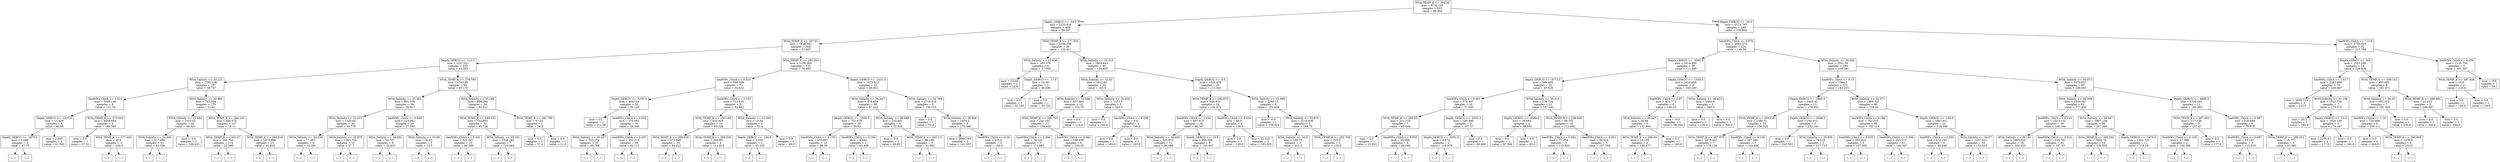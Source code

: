 digraph Tree {
node [shape=box] ;
0 [label="WOA_TEMP_K <= 294.36\nmse = 4732.135\nsamples = 655\nvalue = 96.064"] ;
1 [label="Depth_GEBCO <= -34.5\nmse = 2223.816\nsamples = 409\nvalue = 59.307"] ;
0 -> 1 [labeldistance=2.5, labelangle=45, headlabel="True"] ;
2 [label="WOA_TEMP_K <= 287.61\nmse = 1658.561\nsamples = 360\nvalue = 51.667"] ;
1 -> 2 ;
3 [label="Depth_GEBCO <= -111.0\nmse = 1527.021\nsamples = 255\nvalue = 42.263"] ;
2 -> 3 ;
4 [label="WOA_Salinity <= 33.221\nmse = 1292.138\nsamples = 187\nvalue = 34.747"] ;
3 -> 4 ;
5 [label="SeaWIFs_ChlrA <= 1.514\nmse = 7345.136\nsamples = 8\nvalue = 111.78"] ;
4 -> 5 ;
6 [label="Depth_GEBCO <= -1233.5\nmse = 11.429\nsamples = 4\nvalue = 45.09"] ;
5 -> 6 ;
7 [label="Depth_GEBCO <= -3870.5\nmse = 1.688\nsamples = 2\nvalue = 47.75"] ;
6 -> 7 ;
8 [label="(...)"] ;
7 -> 8 ;
9 [label="(...)"] ;
7 -> 9 ;
10 [label="mse = 2.405\nsamples = 2\nvalue = 41.543"] ;
6 -> 10 ;
11 [label="WOA_TEMP_K <= 275.053\nmse = 4658.694\nsamples = 4\nvalue = 189.585"] ;
5 -> 11 ;
12 [label="mse = 0.0\nsamples = 1\nvalue = 37.51"] ;
11 -> 12 ;
13 [label="WOA_TEMP_K <= 277.403\nmse = 40.0\nsamples = 3\nvalue = 220.0"] ;
11 -> 13 ;
14 [label="(...)"] ;
13 -> 14 ;
15 [label="(...)"] ;
13 -> 15 ;
16 [label="WOA_Salinity <= 33.864\nmse = 763.354\nsamples = 179\nvalue = 31.42"] ;
4 -> 16 ;
17 [label="WOA_Salinity <= 33.862\nmse = 1033.02\nsamples = 42\nvalue = 48.621"] ;
16 -> 17 ;
18 [label="WOA_Salinity <= 33.492\nmse = 417.486\nsamples = 41\nvalue = 43.336"] ;
17 -> 18 ;
19 [label="(...)"] ;
18 -> 19 ;
34 [label="(...)"] ;
18 -> 34 ;
95 [label="mse = -0.0\nsamples = 1\nvalue = 168.421"] ;
17 -> 95 ;
96 [label="WOA_TEMP_K <= 284.233\nmse = 560.575\nsamples = 137\nvalue = 26.11"] ;
16 -> 96 ;
97 [label="WOA_TEMP_K <= 281.47\nmse = 263.744\nsamples = 114\nvalue = 22.288"] ;
96 -> 97 ;
98 [label="(...)"] ;
97 -> 98 ;
185 [label="(...)"] ;
97 -> 185 ;
260 [label="WOA_TEMP_K <= 284.616\nmse = 1473.968\nsamples = 23\nvalue = 41.822"] ;
96 -> 260 ;
261 [label="(...)"] ;
260 -> 261 ;
262 [label="(...)"] ;
260 -> 262 ;
297 [label="WOA_TEMP_K <= 279.795\nmse = 1545.89\nsamples = 68\nvalue = 65.175"] ;
3 -> 297 ;
298 [label="WOA_Salinity <= 33.362\nmse = 801.578\nsamples = 34\nvalue = 39.917"] ;
297 -> 298 ;
299 [label="WOA_Salinity <= 32.415\nmse = 1125.64\nsamples = 24\nvalue = 49.778"] ;
298 -> 299 ;
300 [label="WOA_Salinity <= 32.229\nmse = 77.203\nsamples = 9\nvalue = 31.291"] ;
299 -> 300 ;
301 [label="(...)"] ;
300 -> 301 ;
302 [label="(...)"] ;
300 -> 302 ;
303 [label="WOA_Salinity <= 32.979\nmse = 1365.734\nsamples = 15\nvalue = 57.7"] ;
299 -> 303 ;
304 [label="(...)"] ;
303 -> 304 ;
307 [label="(...)"] ;
303 -> 307 ;
310 [label="SeaWIFs_ChlrA <= 0.859\nmse = 123.062\nsamples = 10\nvalue = 27.592"] ;
298 -> 310 ;
311 [label="WOA_Salinity <= 34.402\nmse = 52.767\nsamples = 8\nvalue = 32.623"] ;
310 -> 311 ;
312 [label="(...)"] ;
311 -> 312 ;
323 [label="(...)"] ;
311 -> 323 ;
324 [label="WOA_Salinity <= 33.98\nmse = 30.25\nsamples = 2\nvalue = 12.5"] ;
310 -> 324 ;
325 [label="(...)"] ;
324 -> 325 ;
326 [label="(...)"] ;
324 -> 326 ;
327 [label="WOA_Salinity <= 35.249\nmse = 888.295\nsamples = 34\nvalue = 93.011"] ;
297 -> 327 ;
328 [label="WOA_TEMP_K <= 284.322\nmse = 742.593\nsamples = 32\nvalue = 95.726"] ;
327 -> 328 ;
329 [label="SeaWIFs_ChlrA <= 0.501\nmse = 331.587\nsamples = 25\nvalue = 89.389"] ;
328 -> 329 ;
330 [label="(...)"] ;
329 -> 330 ;
333 [label="(...)"] ;
329 -> 333 ;
362 [label="WOA_Salinity <= 35.191\nmse = 1526.242\nsamples = 7\nvalue = 116.464"] ;
328 -> 362 ;
363 [label="(...)"] ;
362 -> 363 ;
374 [label="(...)"] ;
362 -> 374 ;
375 [label="WOA_TEMP_K <= 282.788\nmse = 67.24\nsamples = 2\nvalue = 29.2"] ;
327 -> 375 ;
376 [label="mse = 0.0\nsamples = 1\nvalue = 37.4"] ;
375 -> 376 ;
377 [label="mse = 0.0\nsamples = 1\nvalue = 21.0"] ;
375 -> 377 ;
378 [label="WOA_TEMP_K <= 292.333\nmse = 1156.369\nsamples = 105\nvalue = 76.485"] ;
2 -> 378 ;
379 [label="SeaWIFs_ChlrA <= 0.524\nmse = 594.009\nsamples = 73\nvalue = 66.432"] ;
378 -> 379 ;
380 [label="Depth_GEBCO <= -5197.0\nmse = 404.718\nsamples = 52\nvalue = 60.125"] ;
379 -> 380 ;
381 [label="mse = 0.0\nsamples = 1\nvalue = 111.06"] ;
380 -> 381 ;
382 [label="SeaWIFs_ChlrA <= 0.252\nmse = 375.062\nsamples = 51\nvalue = 59.446"] ;
380 -> 382 ;
383 [label="WOA_Salinity <= 35.337\nmse = 323.272\nsamples = 12\nvalue = 48.788"] ;
382 -> 383 ;
384 [label="(...)"] ;
383 -> 384 ;
387 [label="(...)"] ;
383 -> 387 ;
404 [label="SeaWIFs_ChlrA <= 0.297\nmse = 352.513\nsamples = 39\nvalue = 62.111"] ;
382 -> 404 ;
405 [label="(...)"] ;
404 -> 405 ;
430 [label="(...)"] ;
404 -> 430 ;
469 [label="SeaWIFs_ChlrA <= 3.103\nmse = 712.616\nsamples = 21\nvalue = 82.962"] ;
379 -> 469 ;
470 [label="WOA_TEMP_K <= 290.189\nmse = 622.818\nsamples = 18\nvalue = 89.329"] ;
469 -> 470 ;
471 [label="WOA_TEMP_K <= 289.528\nmse = 572.948\nsamples = 14\nvalue = 84.612"] ;
470 -> 471 ;
472 [label="(...)"] ;
471 -> 472 ;
483 [label="(...)"] ;
471 -> 483 ;
492 [label="WOA_TEMP_K <= 290.536\nmse = 204.69\nsamples = 4\nvalue = 112.913"] ;
470 -> 492 ;
493 [label="(...)"] ;
492 -> 493 ;
496 [label="(...)"] ;
492 -> 496 ;
497 [label="WOA_Salinity <= 21.083\nmse = 15.04\nsamples = 3\nvalue = 52.4"] ;
469 -> 497 ;
498 [label="Depth_GEBCO <= -148.0\nmse = 3.556\nsamples = 2\nvalue = 55.333"] ;
497 -> 498 ;
499 [label="(...)"] ;
498 -> 499 ;
500 [label="(...)"] ;
498 -> 500 ;
501 [label="mse = 0.0\nsamples = 1\nvalue = 48.0"] ;
497 -> 501 ;
502 [label="Depth_GEBCO <= -1431.0\nmse = 1673.612\nsamples = 32\nvalue = 96.401"] ;
378 -> 502 ;
503 [label="WOA_Salinity <= 36.647\nmse = 876.424\nsamples = 26\nvalue = 87.222"] ;
502 -> 503 ;
504 [label="Depth_GEBCO <= -2559.5\nmse = 701.079\nsamples = 20\nvalue = 94.63"] ;
503 -> 504 ;
505 [label="SeaWIFs_ChlrA <= 0.178\nmse = 635.807\nsamples = 18\nvalue = 99.36"] ;
504 -> 505 ;
506 [label="(...)"] ;
505 -> 506 ;
529 [label="(...)"] ;
505 -> 529 ;
540 [label="SeaWIFs_ChlrA <= 3.194\nmse = 9.442\nsamples = 2\nvalue = 63.409"] ;
504 -> 540 ;
541 [label="(...)"] ;
540 -> 541 ;
542 [label="(...)"] ;
540 -> 542 ;
543 [label="WOA_Salinity <= 36.689\nmse = 210.461\nsamples = 6\nvalue = 52.034"] ;
503 -> 543 ;
544 [label="mse = -0.0\nsamples = 1\nvalue = 68.82"] ;
543 -> 544 ;
545 [label="WOA_TEMP_K <= 293.171\nmse = 66.236\nsamples = 5\nvalue = 41.962"] ;
543 -> 545 ;
546 [label="(...)"] ;
545 -> 546 ;
547 [label="(...)"] ;
545 -> 547 ;
554 [label="WOA_Salinity <= 34.769\nmse = 2719.616\nsamples = 6\nvalue = 156.725"] ;
502 -> 554 ;
555 [label="mse = 0.0\nsamples = 1\nvalue = 75.0"] ;
554 -> 555 ;
556 [label="WOA_Salinity <= 36.094\nmse = 1874.2\nsamples = 5\nvalue = 170.346"] ;
554 -> 556 ;
557 [label="mse = 3884.104\nsamples = 2\nvalue = 141.037"] ;
556 -> 557 ;
558 [label="SeaWIFs_ChlrA <= 0.26\nmse = 225.0\nsamples = 3\nvalue = 185.0"] ;
556 -> 558 ;
559 [label="(...)"] ;
558 -> 559 ;
560 [label="(...)"] ;
558 -> 560 ;
561 [label="WOA_TEMP_K <= 277.555\nmse = 2336.206\nsamples = 49\nvalue = 123.911"] ;
1 -> 561 ;
562 [label="WOA_Salinity <= 23.056\nmse = 163.376\nsamples = 4\nvalue = 37.058"] ;
561 -> 562 ;
563 [label="mse = 23.04\nsamples = 2\nvalue = 22.6"] ;
562 -> 563 ;
564 [label="Depth_GEBCO <= -17.0\nmse = 24.68\nsamples = 2\nvalue = 46.696"] ;
562 -> 564 ;
565 [label="mse = 0.0\nsamples = 1\nvalue = 43.183"] ;
564 -> 565 ;
566 [label="mse = 0.0\nsamples = 1\nvalue = 53.722"] ;
564 -> 566 ;
567 [label="WOA_Salinity <= 32.513\nmse = 1862.443\nsamples = 45\nvalue = 130.805"] ;
561 -> 567 ;
568 [label="WOA_Salinity <= 31.92\nmse = 1012.84\nsamples = 15\nvalue = 163.6"] ;
567 -> 568 ;
569 [label="WOA_Salinity <= 31.846\nmse = 437.563\nsamples = 12\nvalue = 153.75"] ;
568 -> 569 ;
570 [label="WOA_TEMP_K <= 290.703\nmse = 242.102\nsamples = 11\nvalue = 159.429"] ;
569 -> 570 ;
571 [label="SeaWIFs_ChlrA <= 3.006\nmse = 78.222\nsamples = 5\nvalue = 171.667"] ;
570 -> 571 ;
572 [label="(...)"] ;
571 -> 572 ;
575 [label="(...)"] ;
571 -> 575 ;
578 [label="SeaWIFs_ChlrA <= 4.662\nmse = 168.438\nsamples = 6\nvalue = 150.25"] ;
570 -> 578 ;
579 [label="(...)"] ;
578 -> 579 ;
582 [label="(...)"] ;
578 -> 582 ;
589 [label="mse = 0.0\nsamples = 1\nvalue = 114.0"] ;
569 -> 589 ;
590 [label="WOA_Salinity <= 32.026\nmse = 1373.5\nsamples = 3\nvalue = 203.0"] ;
568 -> 590 ;
591 [label="mse = 0.0\nsamples = 1\nvalue = 240.0"] ;
590 -> 591 ;
592 [label="SeaWIFs_ChlrA <= 8.358\nmse = 9.0\nsamples = 2\nvalue = 166.0"] ;
590 -> 592 ;
593 [label="mse = 0.0\nsamples = 1\nvalue = 169.0"] ;
592 -> 593 ;
594 [label="mse = 0.0\nsamples = 1\nvalue = 163.0"] ;
592 -> 594 ;
595 [label="Depth_GEBCO <= -6.5\nmse = 1524.679\nsamples = 30\nvalue = 115.551"] ;
567 -> 595 ;
596 [label="WOA_TEMP_K <= 292.675\nmse = 648.652\nsamples = 24\nvalue = 102.872"] ;
595 -> 596 ;
597 [label="SeaWIFs_ChlrA <= 2.104\nmse = 487.575\nsamples = 20\nvalue = 96.367"] ;
596 -> 597 ;
598 [label="WOA_Salinity <= 36.605\nmse = 325.673\nsamples = 11\nvalue = 86.688"] ;
597 -> 598 ;
599 [label="(...)"] ;
598 -> 599 ;
614 [label="(...)"] ;
598 -> 614 ;
615 [label="Depth_GEBCO <= -15.5\nmse = 388.559\nsamples = 9\nvalue = 110.447"] ;
597 -> 615 ;
616 [label="(...)"] ;
615 -> 616 ;
629 [label="(...)"] ;
615 -> 629 ;
632 [label="SeaWIFs_ChlrA <= 0.254\nmse = 56.0\nsamples = 4\nvalue = 138.0"] ;
596 -> 632 ;
633 [label="mse = 0.0\nsamples = 2\nvalue = 130.0"] ;
632 -> 633 ;
634 [label="mse = 22.222\nsamples = 2\nvalue = 143.333"] ;
632 -> 634 ;
635 [label="WOA_Salinity <= 33.496\nmse = 2245.15\nsamples = 6\nvalue = 152.434"] ;
595 -> 635 ;
636 [label="mse = -0.0\nsamples = 1\nvalue = 108.924"] ;
635 -> 636 ;
637 [label="WOA_Salinity <= 35.876\nmse = 2110.938\nsamples = 5\nvalue = 168.75"] ;
635 -> 637 ;
638 [label="WOA_Salinity <= 34.5\nmse = 168.75\nsamples = 2\nvalue = 212.5"] ;
637 -> 638 ;
639 [label="(...)"] ;
638 -> 639 ;
640 [label="(...)"] ;
638 -> 640 ;
641 [label="WOA_TEMP_K <= 292.769\nmse = 225.0\nsamples = 3\nvalue = 125.0"] ;
637 -> 641 ;
642 [label="(...)"] ;
641 -> 642 ;
645 [label="(...)"] ;
641 -> 645 ;
646 [label="Depth_GEBCO <= -16.5\nmse = 3113.787\nsamples = 246\nvalue = 155.004"] ;
0 -> 646 [labeldistance=2.5, labelangle=-45, headlabel="False"] ;
647 [label="SeaWIFs_ChlrA <= 0.076\nmse = 2683.272\nsamples = 224\nvalue = 149.56"] ;
646 -> 647 ;
648 [label="Depth_GEBCO <= -3560.0\nmse = 2014.895\nsamples = 30\nvalue = 111.299"] ;
647 -> 648 ;
649 [label="Depth_GEBCO <= -4773.0\nmse = 589.495\nsamples = 22\nvalue = 93.329"] ;
648 -> 649 ;
650 [label="SeaWIFs_ChlrA <= 0.061\nmse = 579.407\nsamples = 10\nvalue = 77.555"] ;
649 -> 650 ;
651 [label="WOA_TEMP_K <= 295.65\nmse = 211.719\nsamples = 7\nvalue = 65.049"] ;
650 -> 651 ;
652 [label="mse = 0.0\nsamples = 1\nvalue = 21.053"] ;
651 -> 652 ;
653 [label="SeaWIFs_ChlrA <= 0.052\nmse = 38.998\nsamples = 6\nvalue = 69.049"] ;
651 -> 653 ;
654 [label="(...)"] ;
653 -> 654 ;
659 [label="(...)"] ;
653 -> 659 ;
664 [label="Depth_GEBCO <= -5031.0\nmse = 185.586\nsamples = 3\nvalue = 107.57"] ;
650 -> 664 ;
665 [label="Depth_GEBCO <= -5391.5\nmse = 0.874\nsamples = 2\nvalue = 118.678"] ;
664 -> 665 ;
666 [label="(...)"] ;
665 -> 666 ;
667 [label="(...)"] ;
665 -> 667 ;
668 [label="mse = 0.0\nsamples = 1\nvalue = 90.909"] ;
664 -> 668 ;
669 [label="WOA_Salinity <= 35.415\nmse = 176.724\nsamples = 12\nvalue = 107.442"] ;
649 -> 669 ;
670 [label="Depth_GEBCO <= -4586.0\nmse = 28.683\nsamples = 2\nvalue = 88.092"] ;
669 -> 670 ;
671 [label="mse = 0.0\nsamples = 1\nvalue = 97.368"] ;
670 -> 671 ;
672 [label="mse = 0.0\nsamples = 1\nvalue = 85.0"] ;
670 -> 672 ;
673 [label="WOA_TEMP_K <= 298.636\nmse = 89.732\nsamples = 10\nvalue = 112.602"] ;
669 -> 673 ;
674 [label="SeaWIFs_ChlrA <= 0.062\nmse = 77.254\nsamples = 5\nvalue = 119.853"] ;
673 -> 674 ;
675 [label="(...)"] ;
674 -> 675 ;
680 [label="(...)"] ;
674 -> 680 ;
683 [label="SeaWIFs_ChlrA <= 0.051\nmse = 39.624\nsamples = 5\nvalue = 107.768"] ;
673 -> 683 ;
684 [label="(...)"] ;
683 -> 684 ;
685 [label="(...)"] ;
683 -> 685 ;
690 [label="Depth_GEBCO <= -1545.5\nmse = 2416.058\nsamples = 8\nvalue = 165.209"] ;
648 -> 690 ;
691 [label="SeaWIFs_ChlrA <= 0.07\nmse = 422.773\nsamples = 6\nvalue = 146.25"] ;
690 -> 691 ;
692 [label="WOA_Salinity <= 36.487\nmse = 26.98\nsamples = 5\nvalue = 152.904"] ;
691 -> 692 ;
693 [label="WOA_TEMP_K <= 296.04\nmse = 16.194\nsamples = 4\nvalue = 150.877"] ;
692 -> 693 ;
694 [label="(...)"] ;
693 -> 694 ;
695 [label="(...)"] ;
693 -> 695 ;
698 [label="mse = 0.0\nsamples = 1\nvalue = 160.0"] ;
692 -> 698 ;
699 [label="mse = -0.0\nsamples = 1\nvalue = 86.364"] ;
691 -> 699 ;
700 [label="WOA_Salinity <= 36.423\nmse = 1600.0\nsamples = 2\nvalue = 260.0"] ;
690 -> 700 ;
701 [label="mse = 0.0\nsamples = 1\nvalue = 220.0"] ;
700 -> 701 ;
702 [label="mse = 0.0\nsamples = 1\nvalue = 300.0"] ;
700 -> 702 ;
703 [label="WOA_Salinity <= 34.942\nmse = 2531.58\nsamples = 194\nvalue = 155.281"] ;
647 -> 703 ;
704 [label="SeaWIFs_ChlrA <= 0.15\nmse = 1384.3\nsamples = 101\nvalue = 142.253"] ;
703 -> 704 ;
705 [label="Depth_GEBCO <= -3605.0\nmse = 2405.42\nsamples = 13\nvalue = 178.932"] ;
704 -> 705 ;
706 [label="WOA_TEMP_K <= 300.816\nmse = 1590.31\nsamples = 10\nvalue = 156.324"] ;
705 -> 706 ;
707 [label="WOA_TEMP_K <= 297.676\nmse = 1273.447\nsamples = 7\nvalue = 179.124"] ;
706 -> 707 ;
708 [label="(...)"] ;
707 -> 708 ;
709 [label="(...)"] ;
707 -> 709 ;
720 [label="SeaWIFs_ChlrA <= 0.136\nmse = 287.286\nsamples = 3\nvalue = 124.404"] ;
706 -> 720 ;
721 [label="(...)"] ;
720 -> 721 ;
724 [label="(...)"] ;
720 -> 724 ;
725 [label="Depth_GEBCO <= -3548.5\nmse = 190.912\nsamples = 3\nvalue = 233.191"] ;
705 -> 725 ;
726 [label="mse = 0.0\nsamples = 1\nvalue = 243.503"] ;
725 -> 726 ;
727 [label="WOA_Salinity <= 33.929\nmse = 78.515\nsamples = 2\nvalue = 217.723"] ;
725 -> 727 ;
728 [label="(...)"] ;
727 -> 728 ;
729 [label="(...)"] ;
727 -> 729 ;
730 [label="WOA_Salinity <= 34.071\nmse = 1094.722\nsamples = 88\nvalue = 138.04"] ;
704 -> 730 ;
731 [label="SeaWIFs_ChlrA <= 0.298\nmse = 702.015\nsamples = 66\nvalue = 145.114"] ;
730 -> 731 ;
732 [label="SeaWIFs_ChlrA <= 0.255\nmse = 355.922\nsamples = 5\nvalue = 107.005"] ;
731 -> 732 ;
733 [label="(...)"] ;
732 -> 733 ;
736 [label="(...)"] ;
732 -> 736 ;
741 [label="SeaWIFs_ChlrA <= 0.308\nmse = 645.473\nsamples = 61\nvalue = 146.947"] ;
731 -> 741 ;
742 [label="(...)"] ;
741 -> 742 ;
743 [label="(...)"] ;
741 -> 743 ;
822 [label="Depth_GEBCO <= -194.0\nmse = 1661.411\nsamples = 22\nvalue = 118.266"] ;
730 -> 822 ;
823 [label="SeaWIFs_ChlrA <= 0.555\nmse = 472.192\nsamples = 6\nvalue = 83.249"] ;
822 -> 823 ;
824 [label="(...)"] ;
823 -> 824 ;
829 [label="(...)"] ;
823 -> 829 ;
834 [label="WOA_Salinity <= 34.57\nmse = 1457.621\nsamples = 16\nvalue = 132.023"] ;
822 -> 834 ;
835 [label="(...)"] ;
834 -> 835 ;
854 [label="(...)"] ;
834 -> 854 ;
861 [label="WOA_Salinity <= 36.672\nmse = 3375.627\nsamples = 93\nvalue = 169.061"] ;
703 -> 861 ;
862 [label="WOA_Salinity <= 36.358\nmse = 2930.027\nsamples = 82\nvalue = 177.436"] ;
861 -> 862 ;
863 [label="SeaWIFs_ChlrA <= 0.123\nmse = 2513.132\nsamples = 58\nvalue = 166.184"] ;
862 -> 863 ;
864 [label="WOA_Salinity <= 36.141\nmse = 2963.023\nsamples = 18\nvalue = 204.623"] ;
863 -> 864 ;
865 [label="(...)"] ;
864 -> 865 ;
894 [label="(...)"] ;
864 -> 894 ;
897 [label="SeaWIFs_ChlrA <= 0.524\nmse = 1229.761\nsamples = 40\nvalue = 147.53"] ;
863 -> 897 ;
898 [label="(...)"] ;
897 -> 898 ;
949 [label="(...)"] ;
897 -> 949 ;
958 [label="WOA_Salinity <= 36.447\nmse = 2807.138\nsamples = 24\nvalue = 207.344"] ;
862 -> 958 ;
959 [label="WOA_TEMP_K <= 300.503\nmse = 2665.76\nsamples = 13\nvalue = 230.952"] ;
958 -> 959 ;
960 [label="(...)"] ;
959 -> 960 ;
969 [label="(...)"] ;
959 -> 969 ;
970 [label="Depth_GEBCO <= -3475.0\nmse = 1442.725\nsamples = 11\nvalue = 178.18"] ;
958 -> 970 ;
971 [label="(...)"] ;
970 -> 971 ;
974 [label="(...)"] ;
970 -> 974 ;
985 [label="Depth_GEBCO <= -4699.0\nmse = 1756.091\nsamples = 11\nvalue = 100.582"] ;
861 -> 985 ;
986 [label="WOA_TEMP_K <= 297.003\nmse = 117.238\nsamples = 3\nvalue = 157.47"] ;
985 -> 986 ;
987 [label="SeaWIFs_ChlrA <= 0.159\nmse = 17.388\nsamples = 2\nvalue = 152.388"] ;
986 -> 987 ;
988 [label="(...)"] ;
987 -> 988 ;
989 [label="(...)"] ;
987 -> 989 ;
990 [label="mse = 0.0\nsamples = 1\nvalue = 177.8"] ;
986 -> 990 ;
991 [label="SeaWIFs_ChlrA <= 0.097\nmse = 528.648\nsamples = 8\nvalue = 76.878"] ;
985 -> 991 ;
992 [label="SeaWIFs_ChlrA <= 0.087\nmse = 63.147\nsamples = 3\nvalue = 115.619"] ;
991 -> 992 ;
993 [label="(...)"] ;
992 -> 993 ;
994 [label="(...)"] ;
992 -> 994 ;
995 [label="WOA_TEMP_K <= 296.012\nmse = 16.773\nsamples = 5\nvalue = 63.965"] ;
991 -> 995 ;
996 [label="(...)"] ;
995 -> 996 ;
999 [label="(...)"] ;
995 -> 999 ;
1002 [label="SeaWIFs_ChlrA <= 7.119\nmse = 3795.023\nsamples = 22\nvalue = 217.784"] ;
646 -> 1002 ;
1003 [label="Depth_GEBCO <= -9.0\nmse = 2523.246\nsamples = 19\nvalue = 229.828"] ;
1002 -> 1003 ;
1004 [label="SeaWIFs_ChlrA <= 2.617\nmse = 2282.889\nsamples = 10\nvalue = 200.667"] ;
1003 -> 1004 ;
1005 [label="mse = 2035.714\nsamples = 3\nvalue = 225.0"] ;
1004 -> 1005 ;
1006 [label="WOA_Salinity <= 31.108\nmse = 1527.734\nsamples = 7\nvalue = 179.375"] ;
1004 -> 1006 ;
1007 [label="mse = 25.0\nsamples = 2\nvalue = 195.0"] ;
1006 -> 1007 ;
1008 [label="Depth_GEBCO <= -13.5\nmse = 1920.139\nsamples = 5\nvalue = 174.167"] ;
1006 -> 1008 ;
1009 [label="mse = 2256.0\nsamples = 4\nvalue = 177.0"] ;
1008 -> 1009 ;
1010 [label="mse = 0.0\nsamples = 1\nvalue = 160.0"] ;
1008 -> 1010 ;
1011 [label="WOA_TEMP_K <= 299.102\nmse = 893.495\nsamples = 9\nvalue = 261.071"] ;
1003 -> 1011 ;
1012 [label="WOA_Salinity <= 36.55\nmse = 691.322\nsamples = 7\nvalue = 251.364"] ;
1011 -> 1012 ;
1013 [label="SeaWIFs_ChlrA <= 1.19\nmse = 720.988\nsamples = 6\nvalue = 256.111"] ;
1012 -> 1013 ;
1014 [label="mse = 0.0\nsamples = 2\nvalue = 260.0"] ;
1013 -> 1014 ;
1015 [label="WOA_TEMP_K <= 298.009\nmse = 1276.0\nsamples = 4\nvalue = 253.0"] ;
1013 -> 1015 ;
1016 [label="(...)"] ;
1015 -> 1016 ;
1017 [label="(...)"] ;
1015 -> 1017 ;
1018 [label="mse = 0.0\nsamples = 1\nvalue = 230.0"] ;
1012 -> 1018 ;
1019 [label="WOA_TEMP_K <= 299.492\nmse = 22.222\nsamples = 2\nvalue = 296.667"] ;
1011 -> 1019 ;
1020 [label="mse = 0.0\nsamples = 1\nvalue = 300.0"] ;
1019 -> 1020 ;
1021 [label="mse = 0.0\nsamples = 1\nvalue = 290.0"] ;
1019 -> 1021 ;
1022 [label="SeaWIFs_ChlrA <= 8.454\nmse = 1133.736\nsamples = 3\nvalue = 101.367"] ;
1002 -> 1022 ;
1023 [label="WOA_TEMP_K <= 297.458\nmse = 25.0\nsamples = 2\nvalue = 125.0"] ;
1022 -> 1023 ;
1024 [label="mse = 0.0\nsamples = 1\nvalue = 120.0"] ;
1023 -> 1024 ;
1025 [label="mse = 0.0\nsamples = 1\nvalue = 130.0"] ;
1023 -> 1025 ;
1026 [label="mse = -0.0\nsamples = 1\nvalue = 54.1"] ;
1022 -> 1026 ;
}